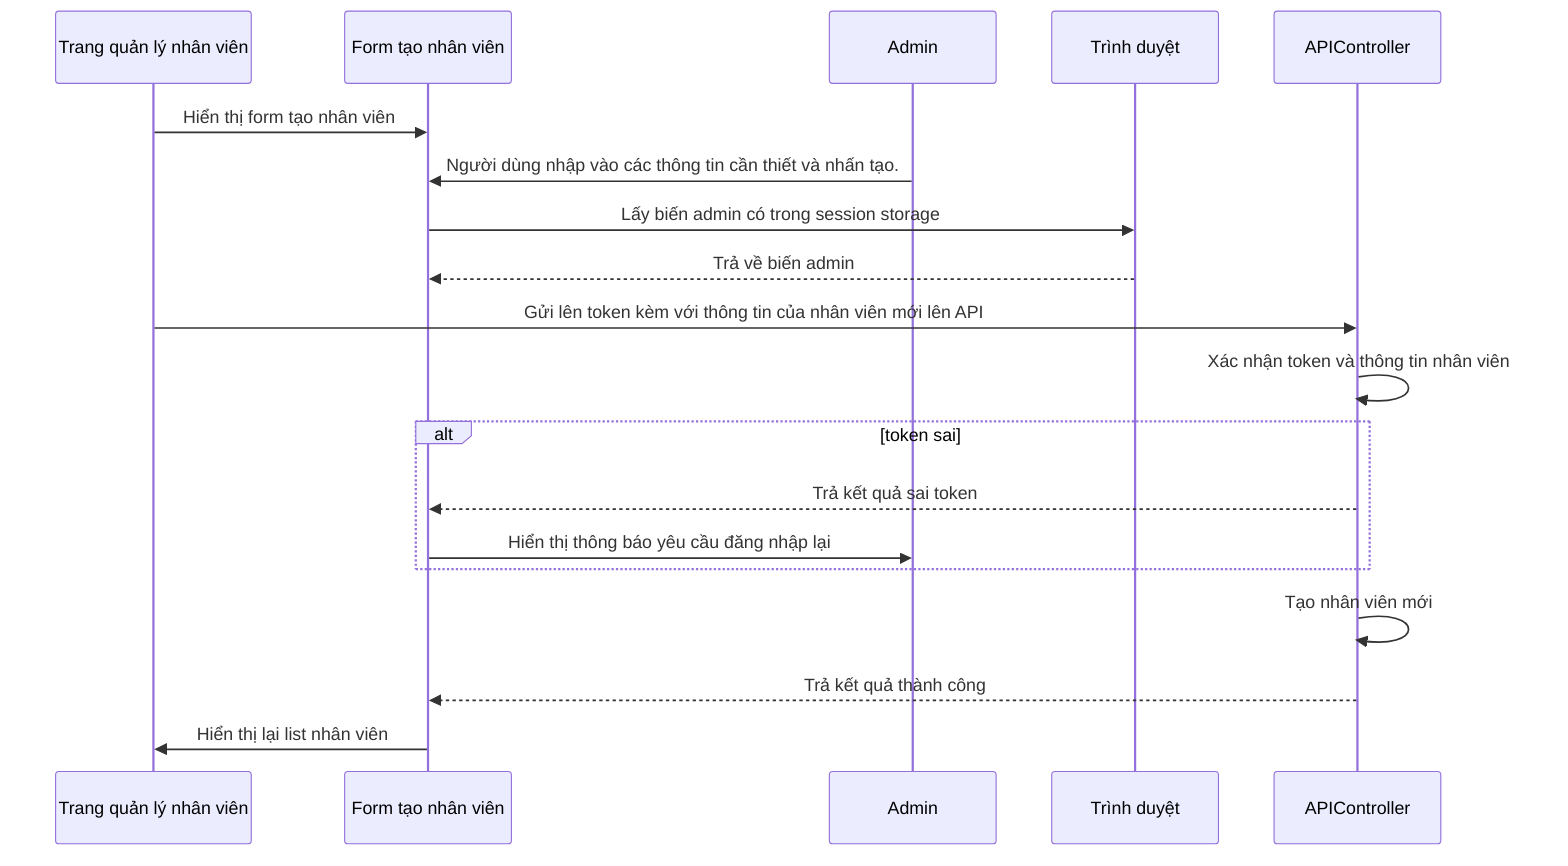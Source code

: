 sequenceDiagram
    Trang quản lý nhân viên ->> Form tạo nhân viên: Hiển thị form tạo nhân viên
    Admin ->> Form tạo nhân viên: Người dùng nhập vào các thông tin cần thiết và nhấn tạo.
    Form tạo nhân viên  ->> Trình duyệt: Lấy biến admin có trong session storage
    Trình duyệt -->> Form tạo nhân viên : Trả về biến admin
    Trang quản lý nhân viên ->> APIController: Gửi lên token kèm với thông tin của nhân viên mới lên API
    APIController ->> APIController: Xác nhận token và thông tin nhân viên
    alt token sai
    APIController -->> Form tạo nhân viên: Trả kết quả sai token
    Form tạo nhân viên ->> Admin: Hiển thị thông báo yêu cầu đăng nhập lại
    end
    APIController ->> APIController: Tạo nhân viên mới
    APIController -->> Form tạo nhân viên: Trả kết quả thành công
    Form tạo nhân viên ->> Trang quản lý nhân viên: Hiển thị lại list nhân viên